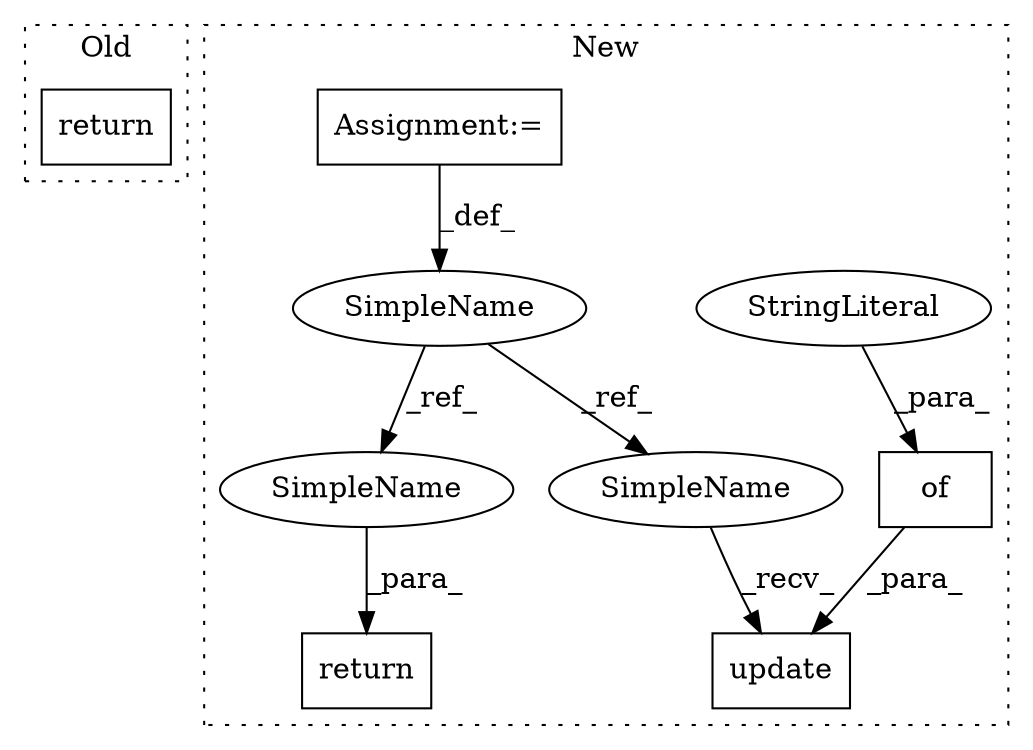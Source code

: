 digraph G {
subgraph cluster0 {
1 [label="return" a="41" s="6718" l="7" shape="box"];
label = "Old";
style="dotted";
}
subgraph cluster1 {
2 [label="update" a="32" s="5669,6033" l="7,1" shape="box"];
3 [label="of" a="32" s="5680,6032" l="3,1" shape="box"];
4 [label="SimpleName" a="42" s="5596" l="11" shape="ellipse"];
5 [label="return" a="41" s="6341" l="7" shape="box"];
6 [label="StringLiteral" a="45" s="5985" l="20" shape="ellipse"];
7 [label="Assignment:=" a="7" s="5607" l="1" shape="box"];
8 [label="SimpleName" a="42" s="5657" l="11" shape="ellipse"];
9 [label="SimpleName" a="42" s="6348" l="11" shape="ellipse"];
label = "New";
style="dotted";
}
3 -> 2 [label="_para_"];
4 -> 9 [label="_ref_"];
4 -> 8 [label="_ref_"];
6 -> 3 [label="_para_"];
7 -> 4 [label="_def_"];
8 -> 2 [label="_recv_"];
9 -> 5 [label="_para_"];
}